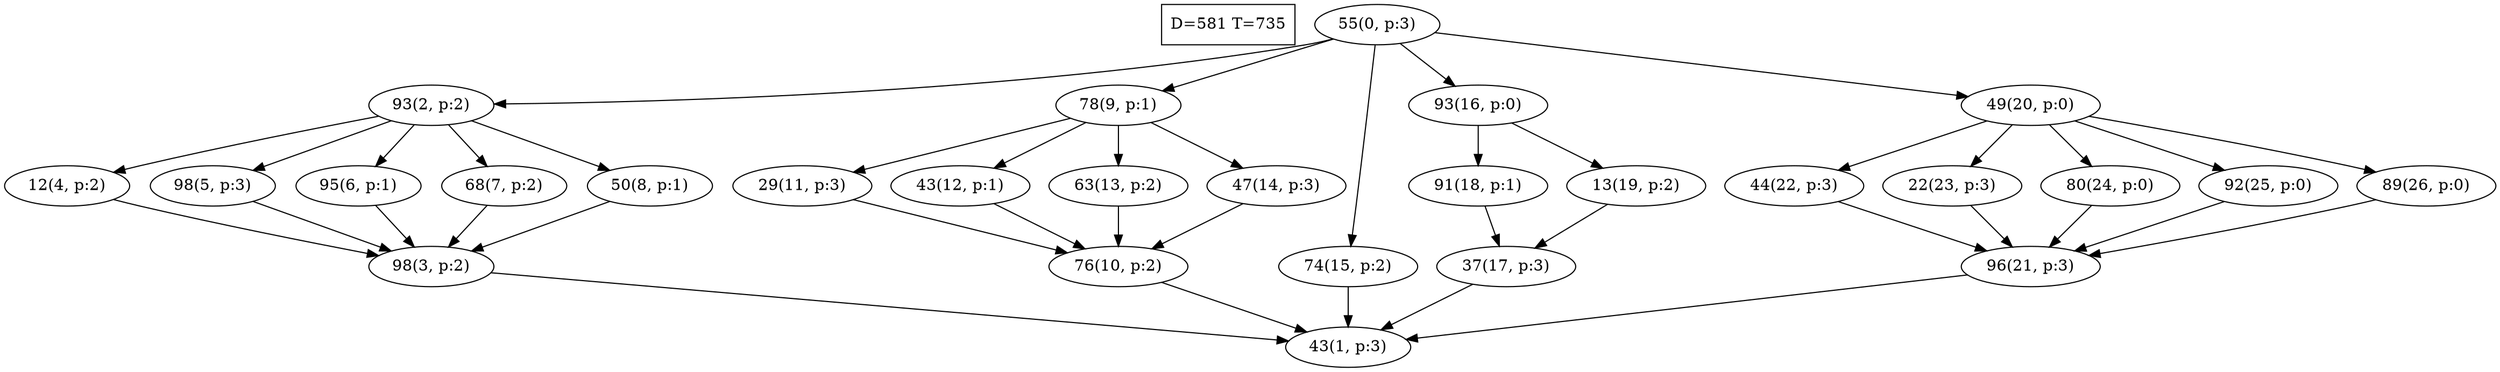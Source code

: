 digraph Task {
i [shape=box, label="D=581 T=735"]; 
0 [label="55(0, p:3)"];
1 [label="43(1, p:3)"];
2 [label="93(2, p:2)"];
3 [label="98(3, p:2)"];
4 [label="12(4, p:2)"];
5 [label="98(5, p:3)"];
6 [label="95(6, p:1)"];
7 [label="68(7, p:2)"];
8 [label="50(8, p:1)"];
9 [label="78(9, p:1)"];
10 [label="76(10, p:2)"];
11 [label="29(11, p:3)"];
12 [label="43(12, p:1)"];
13 [label="63(13, p:2)"];
14 [label="47(14, p:3)"];
15 [label="74(15, p:2)"];
16 [label="93(16, p:0)"];
17 [label="37(17, p:3)"];
18 [label="91(18, p:1)"];
19 [label="13(19, p:2)"];
20 [label="49(20, p:0)"];
21 [label="96(21, p:3)"];
22 [label="44(22, p:3)"];
23 [label="22(23, p:3)"];
24 [label="80(24, p:0)"];
25 [label="92(25, p:0)"];
26 [label="89(26, p:0)"];
0 -> 2;
0 -> 9;
0 -> 15;
0 -> 16;
0 -> 20;
2 -> 4;
2 -> 5;
2 -> 6;
2 -> 7;
2 -> 8;
3 -> 1;
4 -> 3;
5 -> 3;
6 -> 3;
7 -> 3;
8 -> 3;
9 -> 11;
9 -> 12;
9 -> 13;
9 -> 14;
10 -> 1;
11 -> 10;
12 -> 10;
13 -> 10;
14 -> 10;
15 -> 1;
16 -> 18;
16 -> 19;
17 -> 1;
18 -> 17;
19 -> 17;
20 -> 22;
20 -> 23;
20 -> 24;
20 -> 25;
20 -> 26;
21 -> 1;
22 -> 21;
23 -> 21;
24 -> 21;
25 -> 21;
26 -> 21;
}